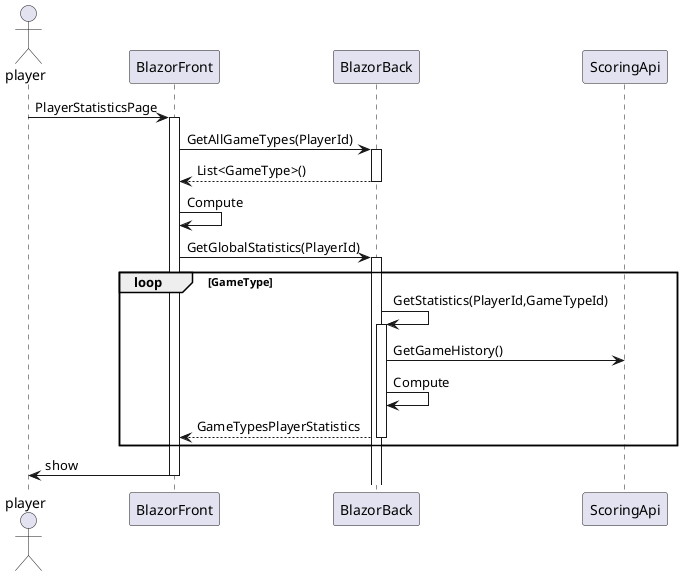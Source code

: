 @startuml sd_getGlobalPlayerStatistics

actor player
participant BlazorFront
participant BlazorBack
participant ScoringApi

player -> BlazorFront : PlayerStatisticsPage
activate BlazorFront
    BlazorFront -> BlazorBack : GetAllGameTypes(PlayerId)
    activate BlazorBack
        BlazorBack --> BlazorFront : List<GameType>()
    deactivate BlazorBack
    BlazorFront -> BlazorFront : Compute

    BlazorFront -> BlazorBack : GetGlobalStatistics(PlayerId)
    activate BlazorBack
        loop GameType
            BlazorBack -> BlazorBack : GetStatistics(PlayerId,GameTypeId)
            activate BlazorBack
                BlazorBack -> ScoringApi : GetGameHistory()
                BlazorBack -> BlazorBack : Compute 
                BlazorBack --> BlazorFront : GameTypesPlayerStatistics
            deactivate BlazorBack
        end
    BlazorFront -> player : show
deactivate BlazorFront


@enduml
